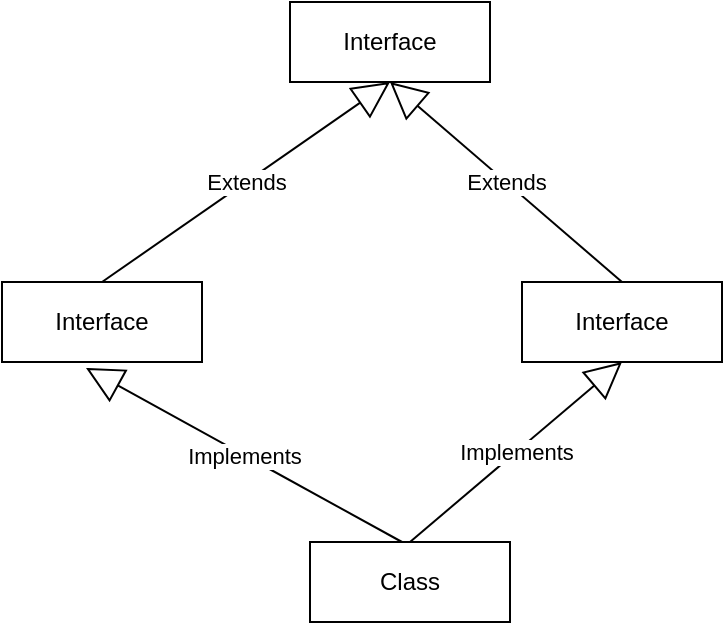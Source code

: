 <mxfile version="13.3.5" type="github">
  <diagram id="1SAhC6a8pihXOCSOTlZ3" name="Page-1">
    <mxGraphModel dx="1070" dy="563" grid="1" gridSize="10" guides="1" tooltips="1" connect="1" arrows="1" fold="1" page="1" pageScale="1" pageWidth="827" pageHeight="1169" math="0" shadow="0">
      <root>
        <mxCell id="0" />
        <mxCell id="1" parent="0" />
        <mxCell id="E4ltTXrUCnNlTAGxs-kE-1" value="Interface" style="whiteSpace=wrap;html=1;align=center;" parent="1" vertex="1">
          <mxGeometry x="220" y="270" width="100" height="40" as="geometry" />
        </mxCell>
        <mxCell id="E4ltTXrUCnNlTAGxs-kE-2" value="Interface" style="whiteSpace=wrap;html=1;align=center;" parent="1" vertex="1">
          <mxGeometry x="480" y="270" width="100" height="40" as="geometry" />
        </mxCell>
        <mxCell id="E4ltTXrUCnNlTAGxs-kE-3" value="Class" style="whiteSpace=wrap;html=1;align=center;" parent="1" vertex="1">
          <mxGeometry x="374" y="400" width="100" height="40" as="geometry" />
        </mxCell>
        <mxCell id="E4ltTXrUCnNlTAGxs-kE-6" value="Implements" style="endArrow=block;endSize=16;endFill=0;html=1;entryX=0.5;entryY=1;entryDx=0;entryDy=0;exitX=0.5;exitY=0;exitDx=0;exitDy=0;" parent="1" source="E4ltTXrUCnNlTAGxs-kE-3" target="E4ltTXrUCnNlTAGxs-kE-2" edge="1">
          <mxGeometry width="160" relative="1" as="geometry">
            <mxPoint x="424" y="390" as="sourcePoint" />
            <mxPoint x="500" y="450" as="targetPoint" />
          </mxGeometry>
        </mxCell>
        <mxCell id="E4ltTXrUCnNlTAGxs-kE-8" value="Implements" style="endArrow=block;endSize=16;endFill=0;html=1;entryX=0.42;entryY=1.075;entryDx=0;entryDy=0;entryPerimeter=0;" parent="1" target="E4ltTXrUCnNlTAGxs-kE-1" edge="1">
          <mxGeometry width="160" relative="1" as="geometry">
            <mxPoint x="420" y="400" as="sourcePoint" />
            <mxPoint x="434" y="320" as="targetPoint" />
          </mxGeometry>
        </mxCell>
        <mxCell id="3prIBJ_nW1wlTP4brAZd-1" value="Interface" style="whiteSpace=wrap;html=1;align=center;" vertex="1" parent="1">
          <mxGeometry x="364" y="130" width="100" height="40" as="geometry" />
        </mxCell>
        <mxCell id="3prIBJ_nW1wlTP4brAZd-2" value="Extends" style="endArrow=block;endSize=16;endFill=0;html=1;entryX=0.5;entryY=1;entryDx=0;entryDy=0;exitX=0.5;exitY=0;exitDx=0;exitDy=0;" edge="1" parent="1" source="E4ltTXrUCnNlTAGxs-kE-1" target="3prIBJ_nW1wlTP4brAZd-1">
          <mxGeometry width="160" relative="1" as="geometry">
            <mxPoint x="288" y="270" as="sourcePoint" />
            <mxPoint x="130" y="183" as="targetPoint" />
          </mxGeometry>
        </mxCell>
        <mxCell id="3prIBJ_nW1wlTP4brAZd-3" value="Extends" style="endArrow=block;endSize=16;endFill=0;html=1;entryX=0.5;entryY=1;entryDx=0;entryDy=0;exitX=0.5;exitY=0;exitDx=0;exitDy=0;" edge="1" parent="1" source="E4ltTXrUCnNlTAGxs-kE-2" target="3prIBJ_nW1wlTP4brAZd-1">
          <mxGeometry width="160" relative="1" as="geometry">
            <mxPoint x="280" y="280" as="sourcePoint" />
            <mxPoint x="424" y="180" as="targetPoint" />
          </mxGeometry>
        </mxCell>
      </root>
    </mxGraphModel>
  </diagram>
</mxfile>
